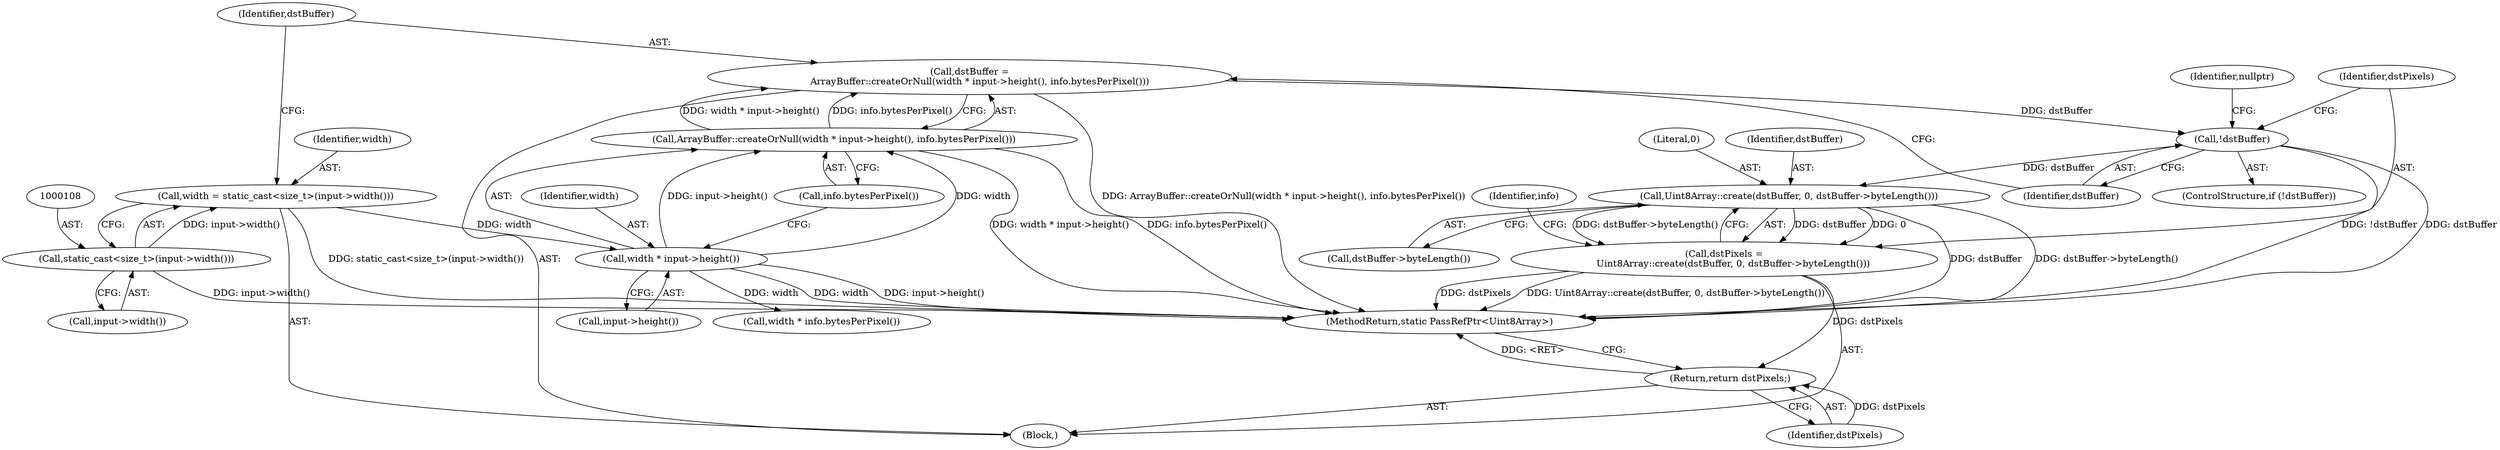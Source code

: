 digraph "1_Chrome_d59a4441697f6253e7dc3f7ae5caad6e5fd2c778_0@API" {
"1000111" [label="(Call,dstBuffer =\n       ArrayBuffer::createOrNull(width * input->height(), info.bytesPerPixel()))"];
"1000113" [label="(Call,ArrayBuffer::createOrNull(width * input->height(), info.bytesPerPixel()))"];
"1000114" [label="(Call,width * input->height())"];
"1000105" [label="(Call,width = static_cast<size_t>(input->width()))"];
"1000107" [label="(Call,static_cast<size_t>(input->width()))"];
"1000119" [label="(Call,!dstBuffer)"];
"1000126" [label="(Call,Uint8Array::create(dstBuffer, 0, dstBuffer->byteLength()))"];
"1000124" [label="(Call,dstPixels =\n      Uint8Array::create(dstBuffer, 0, dstBuffer->byteLength()))"];
"1000138" [label="(Return,return dstPixels;)"];
"1000116" [label="(Call,input->height())"];
"1000133" [label="(Call,width * info.bytesPerPixel())"];
"1000124" [label="(Call,dstPixels =\n      Uint8Array::create(dstBuffer, 0, dstBuffer->byteLength()))"];
"1000114" [label="(Call,width * input->height())"];
"1000128" [label="(Literal,0)"];
"1000118" [label="(ControlStructure,if (!dstBuffer))"];
"1000125" [label="(Identifier,dstPixels)"];
"1000115" [label="(Identifier,width)"];
"1000119" [label="(Call,!dstBuffer)"];
"1000120" [label="(Identifier,dstBuffer)"];
"1000140" [label="(MethodReturn,static PassRefPtr<Uint8Array>)"];
"1000105" [label="(Call,width = static_cast<size_t>(input->width()))"];
"1000129" [label="(Call,dstBuffer->byteLength())"];
"1000138" [label="(Return,return dstPixels;)"];
"1000127" [label="(Identifier,dstBuffer)"];
"1000126" [label="(Call,Uint8Array::create(dstBuffer, 0, dstBuffer->byteLength()))"];
"1000117" [label="(Call,info.bytesPerPixel())"];
"1000107" [label="(Call,static_cast<size_t>(input->width()))"];
"1000103" [label="(Block,)"];
"1000106" [label="(Identifier,width)"];
"1000112" [label="(Identifier,dstBuffer)"];
"1000111" [label="(Call,dstBuffer =\n       ArrayBuffer::createOrNull(width * input->height(), info.bytesPerPixel()))"];
"1000139" [label="(Identifier,dstPixels)"];
"1000113" [label="(Call,ArrayBuffer::createOrNull(width * input->height(), info.bytesPerPixel()))"];
"1000109" [label="(Call,input->width())"];
"1000122" [label="(Identifier,nullptr)"];
"1000131" [label="(Identifier,info)"];
"1000111" -> "1000103"  [label="AST: "];
"1000111" -> "1000113"  [label="CFG: "];
"1000112" -> "1000111"  [label="AST: "];
"1000113" -> "1000111"  [label="AST: "];
"1000120" -> "1000111"  [label="CFG: "];
"1000111" -> "1000140"  [label="DDG: ArrayBuffer::createOrNull(width * input->height(), info.bytesPerPixel())"];
"1000113" -> "1000111"  [label="DDG: width * input->height()"];
"1000113" -> "1000111"  [label="DDG: info.bytesPerPixel()"];
"1000111" -> "1000119"  [label="DDG: dstBuffer"];
"1000113" -> "1000117"  [label="CFG: "];
"1000114" -> "1000113"  [label="AST: "];
"1000117" -> "1000113"  [label="AST: "];
"1000113" -> "1000140"  [label="DDG: info.bytesPerPixel()"];
"1000113" -> "1000140"  [label="DDG: width * input->height()"];
"1000114" -> "1000113"  [label="DDG: width"];
"1000114" -> "1000113"  [label="DDG: input->height()"];
"1000114" -> "1000116"  [label="CFG: "];
"1000115" -> "1000114"  [label="AST: "];
"1000116" -> "1000114"  [label="AST: "];
"1000117" -> "1000114"  [label="CFG: "];
"1000114" -> "1000140"  [label="DDG: width"];
"1000114" -> "1000140"  [label="DDG: input->height()"];
"1000105" -> "1000114"  [label="DDG: width"];
"1000114" -> "1000133"  [label="DDG: width"];
"1000105" -> "1000103"  [label="AST: "];
"1000105" -> "1000107"  [label="CFG: "];
"1000106" -> "1000105"  [label="AST: "];
"1000107" -> "1000105"  [label="AST: "];
"1000112" -> "1000105"  [label="CFG: "];
"1000105" -> "1000140"  [label="DDG: static_cast<size_t>(input->width())"];
"1000107" -> "1000105"  [label="DDG: input->width()"];
"1000107" -> "1000109"  [label="CFG: "];
"1000108" -> "1000107"  [label="AST: "];
"1000109" -> "1000107"  [label="AST: "];
"1000107" -> "1000140"  [label="DDG: input->width()"];
"1000119" -> "1000118"  [label="AST: "];
"1000119" -> "1000120"  [label="CFG: "];
"1000120" -> "1000119"  [label="AST: "];
"1000122" -> "1000119"  [label="CFG: "];
"1000125" -> "1000119"  [label="CFG: "];
"1000119" -> "1000140"  [label="DDG: !dstBuffer"];
"1000119" -> "1000140"  [label="DDG: dstBuffer"];
"1000119" -> "1000126"  [label="DDG: dstBuffer"];
"1000126" -> "1000124"  [label="AST: "];
"1000126" -> "1000129"  [label="CFG: "];
"1000127" -> "1000126"  [label="AST: "];
"1000128" -> "1000126"  [label="AST: "];
"1000129" -> "1000126"  [label="AST: "];
"1000124" -> "1000126"  [label="CFG: "];
"1000126" -> "1000140"  [label="DDG: dstBuffer"];
"1000126" -> "1000140"  [label="DDG: dstBuffer->byteLength()"];
"1000126" -> "1000124"  [label="DDG: dstBuffer"];
"1000126" -> "1000124"  [label="DDG: 0"];
"1000126" -> "1000124"  [label="DDG: dstBuffer->byteLength()"];
"1000124" -> "1000103"  [label="AST: "];
"1000125" -> "1000124"  [label="AST: "];
"1000131" -> "1000124"  [label="CFG: "];
"1000124" -> "1000140"  [label="DDG: dstPixels"];
"1000124" -> "1000140"  [label="DDG: Uint8Array::create(dstBuffer, 0, dstBuffer->byteLength())"];
"1000124" -> "1000138"  [label="DDG: dstPixels"];
"1000138" -> "1000103"  [label="AST: "];
"1000138" -> "1000139"  [label="CFG: "];
"1000139" -> "1000138"  [label="AST: "];
"1000140" -> "1000138"  [label="CFG: "];
"1000138" -> "1000140"  [label="DDG: <RET>"];
"1000139" -> "1000138"  [label="DDG: dstPixels"];
}
